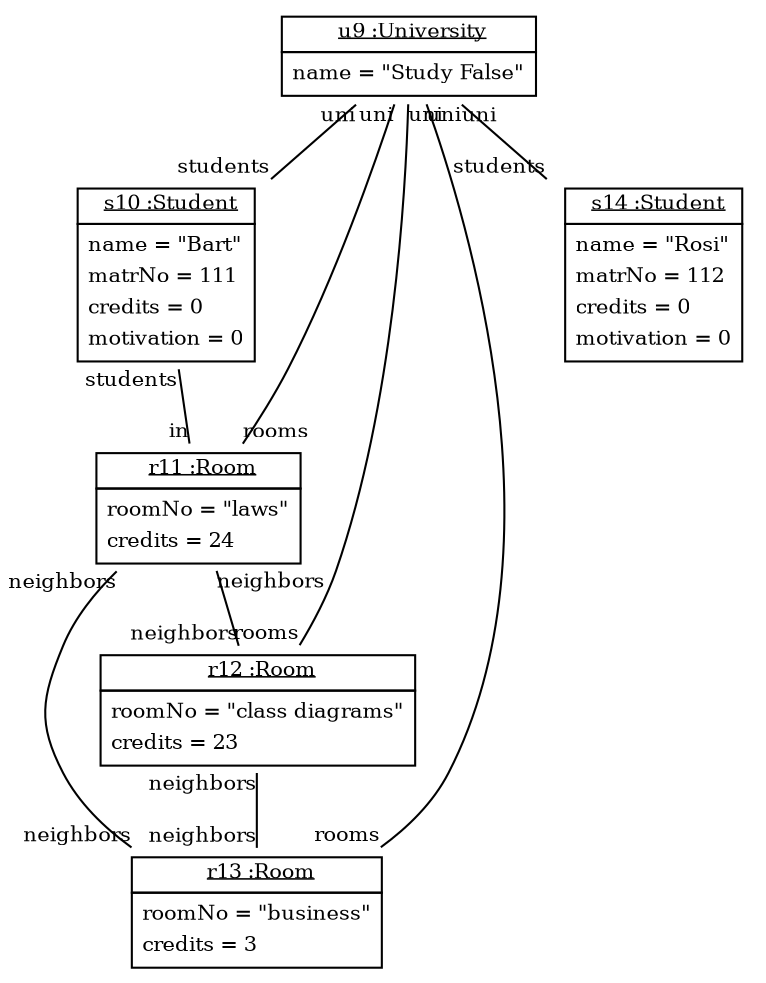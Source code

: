 graph ObjectDiagram {
   node [shape = none, fontsize = 10];
   edge [fontsize = 10];
   compound=true;

u9 [label=<<table border='0' cellborder='1' cellspacing='0'> <tr> <td href="../examples/org/sdmlib/examples/studyright/University.java"> <u>u9 :University</u></td></tr><tr><td><table border='0' cellborder='0' cellspacing='0'><tr><td align='left'>name = "Study False"</td></tr></table></td></tr></table>>];
s10 [label=<<table border='0' cellborder='1' cellspacing='0'> <tr> <td href="../examples/org/sdmlib/examples/studyright/Student.java"> <u>s10 :Student</u></td></tr><tr><td><table border='0' cellborder='0' cellspacing='0'><tr><td align='left'>name = "Bart"</td></tr><tr><td align='left'>matrNo = 111</td></tr><tr><td align='left'>credits = 0</td></tr><tr><td align='left'>motivation = 0</td></tr></table></td></tr></table>>];
r11 [label=<<table border='0' cellborder='1' cellspacing='0'> <tr> <td href="../examples/org/sdmlib/examples/studyright/Room.java"> <u>r11 :Room</u></td></tr><tr><td><table border='0' cellborder='0' cellspacing='0'><tr><td align='left'>roomNo = "laws"</td></tr><tr><td align='left'>credits = 24</td></tr></table></td></tr></table>>];
r12 [label=<<table border='0' cellborder='1' cellspacing='0'> <tr> <td href="../examples/org/sdmlib/examples/studyright/Room.java"> <u>r12 :Room</u></td></tr><tr><td><table border='0' cellborder='0' cellspacing='0'><tr><td align='left'>roomNo = "class diagrams"</td></tr><tr><td align='left'>credits = 23</td></tr></table></td></tr></table>>];
r13 [label=<<table border='0' cellborder='1' cellspacing='0'> <tr> <td href="../examples/org/sdmlib/examples/studyright/Room.java"> <u>r13 :Room</u></td></tr><tr><td><table border='0' cellborder='0' cellspacing='0'><tr><td align='left'>roomNo = "business"</td></tr><tr><td align='left'>credits = 3</td></tr></table></td></tr></table>>];
s14 [label=<<table border='0' cellborder='1' cellspacing='0'> <tr> <td href="../examples/org/sdmlib/examples/studyright/Student.java"> <u>s14 :Student</u></td></tr><tr><td><table border='0' cellborder='0' cellspacing='0'><tr><td align='left'>name = "Rosi"</td></tr><tr><td align='left'>matrNo = 112</td></tr><tr><td align='left'>credits = 0</td></tr><tr><td align='left'>motivation = 0</td></tr></table></td></tr></table>>];

u9 -- s10 [headlabel = "students" taillabel = "uni"];
u9 -- s14 [headlabel = "students" taillabel = "uni"];
u9 -- r12 [headlabel = "rooms" taillabel = "uni"];
u9 -- r11 [headlabel = "rooms" taillabel = "uni"];
u9 -- r13 [headlabel = "rooms" taillabel = "uni"];
s10 -- r11 [headlabel = "in" taillabel = "students"];
r11 -- r12 [headlabel = "neighbors" taillabel = "neighbors"];
r11 -- r13 [headlabel = "neighbors" taillabel = "neighbors"];
r12 -- r13 [headlabel = "neighbors" taillabel = "neighbors"];
}
